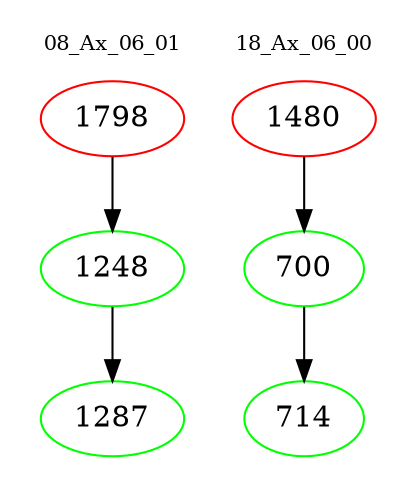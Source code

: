 digraph{
subgraph cluster_0 {
color = white
label = "08_Ax_06_01";
fontsize=10;
T0_1798 [label="1798", color="red"]
T0_1798 -> T0_1248 [color="black"]
T0_1248 [label="1248", color="green"]
T0_1248 -> T0_1287 [color="black"]
T0_1287 [label="1287", color="green"]
}
subgraph cluster_1 {
color = white
label = "18_Ax_06_00";
fontsize=10;
T1_1480 [label="1480", color="red"]
T1_1480 -> T1_700 [color="black"]
T1_700 [label="700", color="green"]
T1_700 -> T1_714 [color="black"]
T1_714 [label="714", color="green"]
}
}
